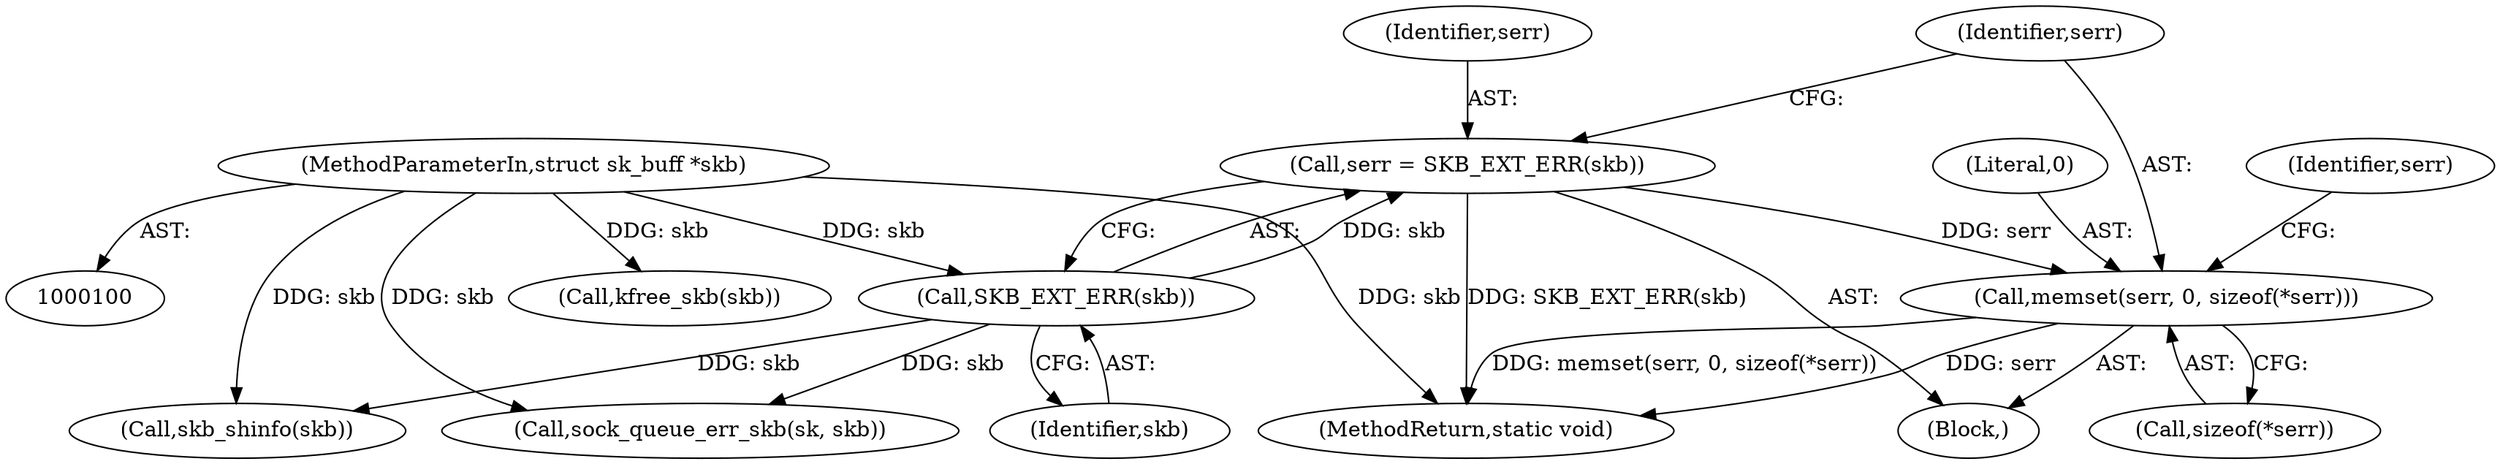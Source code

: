 digraph "0_linux_4ef1b2869447411ad3ef91ad7d4891a83c1a509a@API" {
"1000120" [label="(Call,memset(serr, 0, sizeof(*serr)))"];
"1000116" [label="(Call,serr = SKB_EXT_ERR(skb))"];
"1000118" [label="(Call,SKB_EXT_ERR(skb))"];
"1000101" [label="(MethodParameterIn,struct sk_buff *skb)"];
"1000118" [label="(Call,SKB_EXT_ERR(skb))"];
"1000199" [label="(MethodReturn,static void)"];
"1000166" [label="(Call,skb_shinfo(skb))"];
"1000117" [label="(Identifier,serr)"];
"1000129" [label="(Identifier,serr)"];
"1000121" [label="(Identifier,serr)"];
"1000192" [label="(Call,sock_queue_err_skb(sk, skb))"];
"1000119" [label="(Identifier,skb)"];
"1000116" [label="(Call,serr = SKB_EXT_ERR(skb))"];
"1000101" [label="(MethodParameterIn,struct sk_buff *skb)"];
"1000123" [label="(Call,sizeof(*serr))"];
"1000105" [label="(Block,)"];
"1000122" [label="(Literal,0)"];
"1000197" [label="(Call,kfree_skb(skb))"];
"1000120" [label="(Call,memset(serr, 0, sizeof(*serr)))"];
"1000120" -> "1000105"  [label="AST: "];
"1000120" -> "1000123"  [label="CFG: "];
"1000121" -> "1000120"  [label="AST: "];
"1000122" -> "1000120"  [label="AST: "];
"1000123" -> "1000120"  [label="AST: "];
"1000129" -> "1000120"  [label="CFG: "];
"1000120" -> "1000199"  [label="DDG: serr"];
"1000120" -> "1000199"  [label="DDG: memset(serr, 0, sizeof(*serr))"];
"1000116" -> "1000120"  [label="DDG: serr"];
"1000116" -> "1000105"  [label="AST: "];
"1000116" -> "1000118"  [label="CFG: "];
"1000117" -> "1000116"  [label="AST: "];
"1000118" -> "1000116"  [label="AST: "];
"1000121" -> "1000116"  [label="CFG: "];
"1000116" -> "1000199"  [label="DDG: SKB_EXT_ERR(skb)"];
"1000118" -> "1000116"  [label="DDG: skb"];
"1000118" -> "1000119"  [label="CFG: "];
"1000119" -> "1000118"  [label="AST: "];
"1000101" -> "1000118"  [label="DDG: skb"];
"1000118" -> "1000166"  [label="DDG: skb"];
"1000118" -> "1000192"  [label="DDG: skb"];
"1000101" -> "1000100"  [label="AST: "];
"1000101" -> "1000199"  [label="DDG: skb"];
"1000101" -> "1000166"  [label="DDG: skb"];
"1000101" -> "1000192"  [label="DDG: skb"];
"1000101" -> "1000197"  [label="DDG: skb"];
}
